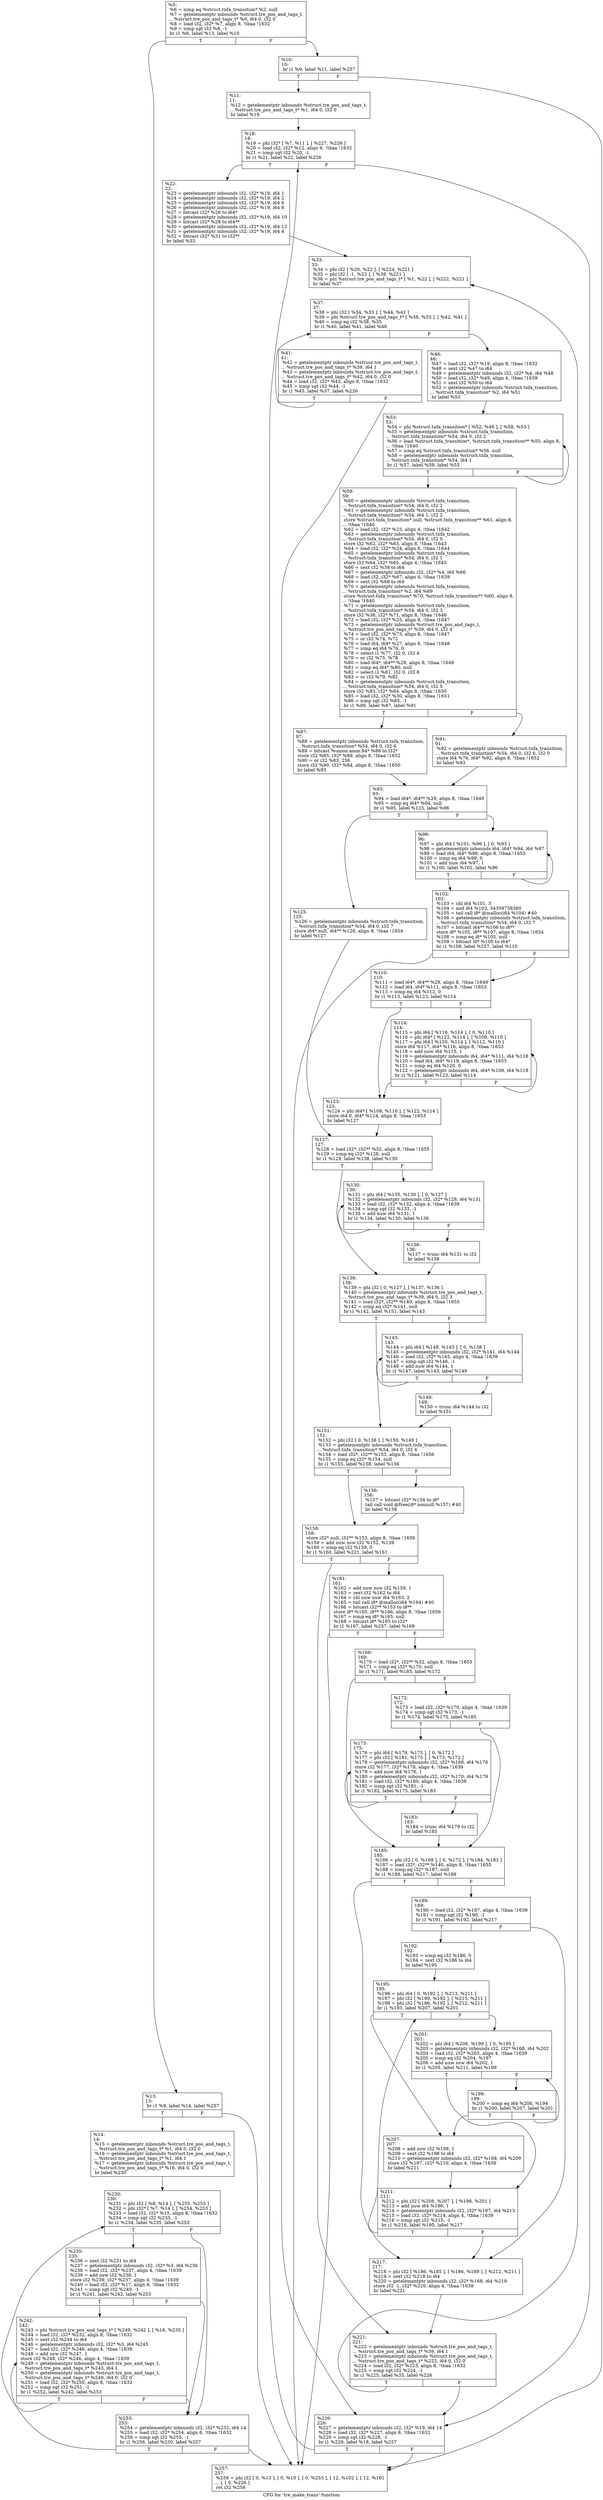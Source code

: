 digraph "CFG for 'tre_make_trans' function" {
	label="CFG for 'tre_make_trans' function";

	Node0x1964100 [shape=record,label="{%5:\l  %6 = icmp eq %struct.tnfa_transition* %2, null\l  %7 = getelementptr inbounds %struct.tre_pos_and_tags_t,\l... %struct.tre_pos_and_tags_t* %0, i64 0, i32 0\l  %8 = load i32, i32* %7, align 8, !tbaa !1632\l  %9 = icmp sgt i32 %8, -1\l  br i1 %6, label %13, label %10\l|{<s0>T|<s1>F}}"];
	Node0x1964100:s0 -> Node0x1964470;
	Node0x1964100:s1 -> Node0x19643d0;
	Node0x19643d0 [shape=record,label="{%10:\l10:                                               \l  br i1 %9, label %11, label %257\l|{<s0>T|<s1>F}}"];
	Node0x19643d0:s0 -> Node0x1964420;
	Node0x19643d0:s1 -> Node0x1965370;
	Node0x1964420 [shape=record,label="{%11:\l11:                                               \l  %12 = getelementptr inbounds %struct.tre_pos_and_tags_t,\l... %struct.tre_pos_and_tags_t* %1, i64 0, i32 0\l  br label %18\l}"];
	Node0x1964420 -> Node0x1964510;
	Node0x1964470 [shape=record,label="{%13:\l13:                                               \l  br i1 %9, label %14, label %257\l|{<s0>T|<s1>F}}"];
	Node0x1964470:s0 -> Node0x19644c0;
	Node0x1964470:s1 -> Node0x1965370;
	Node0x19644c0 [shape=record,label="{%14:\l14:                                               \l  %15 = getelementptr inbounds %struct.tre_pos_and_tags_t,\l... %struct.tre_pos_and_tags_t* %1, i64 0, i32 0\l  %16 = getelementptr inbounds %struct.tre_pos_and_tags_t,\l... %struct.tre_pos_and_tags_t* %1, i64 1\l  %17 = getelementptr inbounds %struct.tre_pos_and_tags_t,\l... %struct.tre_pos_and_tags_t* %16, i64 0, i32 0\l  br label %230\l}"];
	Node0x19644c0 -> Node0x1965230;
	Node0x1964510 [shape=record,label="{%18:\l18:                                               \l  %19 = phi i32* [ %7, %11 ], [ %227, %226 ]\l  %20 = load i32, i32* %12, align 8, !tbaa !1632\l  %21 = icmp sgt i32 %20, -1\l  br i1 %21, label %22, label %226\l|{<s0>T|<s1>F}}"];
	Node0x1964510:s0 -> Node0x1964560;
	Node0x1964510:s1 -> Node0x19651e0;
	Node0x1964560 [shape=record,label="{%22:\l22:                                               \l  %23 = getelementptr inbounds i32, i32* %19, i64 1\l  %24 = getelementptr inbounds i32, i32* %19, i64 2\l  %25 = getelementptr inbounds i32, i32* %19, i64 6\l  %26 = getelementptr inbounds i32, i32* %19, i64 8\l  %27 = bitcast i32* %26 to i64*\l  %28 = getelementptr inbounds i32, i32* %19, i64 10\l  %29 = bitcast i32* %28 to i64**\l  %30 = getelementptr inbounds i32, i32* %19, i64 12\l  %31 = getelementptr inbounds i32, i32* %19, i64 4\l  %32 = bitcast i32* %31 to i32**\l  br label %33\l}"];
	Node0x1964560 -> Node0x19645b0;
	Node0x19645b0 [shape=record,label="{%33:\l33:                                               \l  %34 = phi i32 [ %20, %22 ], [ %224, %221 ]\l  %35 = phi i32 [ -1, %22 ], [ %38, %221 ]\l  %36 = phi %struct.tre_pos_and_tags_t* [ %1, %22 ], [ %222, %221 ]\l  br label %37\l}"];
	Node0x19645b0 -> Node0x1964600;
	Node0x1964600 [shape=record,label="{%37:\l37:                                               \l  %38 = phi i32 [ %34, %33 ], [ %44, %41 ]\l  %39 = phi %struct.tre_pos_and_tags_t* [ %36, %33 ], [ %42, %41 ]\l  %40 = icmp eq i32 %38, %35\l  br i1 %40, label %41, label %46\l|{<s0>T|<s1>F}}"];
	Node0x1964600:s0 -> Node0x1964650;
	Node0x1964600:s1 -> Node0x19646a0;
	Node0x1964650 [shape=record,label="{%41:\l41:                                               \l  %42 = getelementptr inbounds %struct.tre_pos_and_tags_t,\l... %struct.tre_pos_and_tags_t* %39, i64 1\l  %43 = getelementptr inbounds %struct.tre_pos_and_tags_t,\l... %struct.tre_pos_and_tags_t* %42, i64 0, i32 0\l  %44 = load i32, i32* %43, align 8, !tbaa !1632\l  %45 = icmp sgt i32 %44, -1\l  br i1 %45, label %37, label %226\l|{<s0>T|<s1>F}}"];
	Node0x1964650:s0 -> Node0x1964600;
	Node0x1964650:s1 -> Node0x19651e0;
	Node0x19646a0 [shape=record,label="{%46:\l46:                                               \l  %47 = load i32, i32* %19, align 8, !tbaa !1632\l  %48 = sext i32 %47 to i64\l  %49 = getelementptr inbounds i32, i32* %4, i64 %48\l  %50 = load i32, i32* %49, align 4, !tbaa !1639\l  %51 = sext i32 %50 to i64\l  %52 = getelementptr inbounds %struct.tnfa_transition,\l... %struct.tnfa_transition* %2, i64 %51\l  br label %53\l}"];
	Node0x19646a0 -> Node0x19646f0;
	Node0x19646f0 [shape=record,label="{%53:\l53:                                               \l  %54 = phi %struct.tnfa_transition* [ %52, %46 ], [ %58, %53 ]\l  %55 = getelementptr inbounds %struct.tnfa_transition,\l... %struct.tnfa_transition* %54, i64 0, i32 2\l  %56 = load %struct.tnfa_transition*, %struct.tnfa_transition** %55, align 8,\l... !tbaa !1640\l  %57 = icmp eq %struct.tnfa_transition* %56, null\l  %58 = getelementptr inbounds %struct.tnfa_transition,\l... %struct.tnfa_transition* %54, i64 1\l  br i1 %57, label %59, label %53\l|{<s0>T|<s1>F}}"];
	Node0x19646f0:s0 -> Node0x1964740;
	Node0x19646f0:s1 -> Node0x19646f0;
	Node0x1964740 [shape=record,label="{%59:\l59:                                               \l  %60 = getelementptr inbounds %struct.tnfa_transition,\l... %struct.tnfa_transition* %54, i64 0, i32 2\l  %61 = getelementptr inbounds %struct.tnfa_transition,\l... %struct.tnfa_transition* %54, i64 1, i32 2\l  store %struct.tnfa_transition* null, %struct.tnfa_transition** %61, align 8,\l... !tbaa !1640\l  %62 = load i32, i32* %23, align 4, !tbaa !1642\l  %63 = getelementptr inbounds %struct.tnfa_transition,\l... %struct.tnfa_transition* %54, i64 0, i32 0\l  store i32 %62, i32* %63, align 8, !tbaa !1643\l  %64 = load i32, i32* %24, align 8, !tbaa !1644\l  %65 = getelementptr inbounds %struct.tnfa_transition,\l... %struct.tnfa_transition* %54, i64 0, i32 1\l  store i32 %64, i32* %65, align 4, !tbaa !1645\l  %66 = sext i32 %38 to i64\l  %67 = getelementptr inbounds i32, i32* %4, i64 %66\l  %68 = load i32, i32* %67, align 4, !tbaa !1639\l  %69 = sext i32 %68 to i64\l  %70 = getelementptr inbounds %struct.tnfa_transition,\l... %struct.tnfa_transition* %2, i64 %69\l  store %struct.tnfa_transition* %70, %struct.tnfa_transition** %60, align 8,\l... !tbaa !1640\l  %71 = getelementptr inbounds %struct.tnfa_transition,\l... %struct.tnfa_transition* %54, i64 0, i32 3\l  store i32 %38, i32* %71, align 8, !tbaa !1646\l  %72 = load i32, i32* %25, align 8, !tbaa !1647\l  %73 = getelementptr inbounds %struct.tre_pos_and_tags_t,\l... %struct.tre_pos_and_tags_t* %39, i64 0, i32 4\l  %74 = load i32, i32* %73, align 8, !tbaa !1647\l  %75 = or i32 %74, %72\l  %76 = load i64, i64* %27, align 8, !tbaa !1648\l  %77 = icmp eq i64 %76, 0\l  %78 = select i1 %77, i32 0, i32 4\l  %79 = or i32 %75, %78\l  %80 = load i64*, i64** %29, align 8, !tbaa !1649\l  %81 = icmp eq i64* %80, null\l  %82 = select i1 %81, i32 0, i32 8\l  %83 = or i32 %79, %82\l  %84 = getelementptr inbounds %struct.tnfa_transition,\l... %struct.tnfa_transition* %54, i64 0, i32 5\l  store i32 %83, i32* %84, align 8, !tbaa !1650\l  %85 = load i32, i32* %30, align 8, !tbaa !1651\l  %86 = icmp sgt i32 %85, -1\l  br i1 %86, label %87, label %91\l|{<s0>T|<s1>F}}"];
	Node0x1964740:s0 -> Node0x1964790;
	Node0x1964740:s1 -> Node0x19647e0;
	Node0x1964790 [shape=record,label="{%87:\l87:                                               \l  %88 = getelementptr inbounds %struct.tnfa_transition,\l... %struct.tnfa_transition* %54, i64 0, i32 6\l  %89 = bitcast %union.anon.84* %88 to i32*\l  store i32 %85, i32* %89, align 8, !tbaa !1652\l  %90 = or i32 %83, 256\l  store i32 %90, i32* %84, align 8, !tbaa !1650\l  br label %93\l}"];
	Node0x1964790 -> Node0x1964830;
	Node0x19647e0 [shape=record,label="{%91:\l91:                                               \l  %92 = getelementptr inbounds %struct.tnfa_transition,\l... %struct.tnfa_transition* %54, i64 0, i32 6, i32 0\l  store i64 %76, i64* %92, align 8, !tbaa !1652\l  br label %93\l}"];
	Node0x19647e0 -> Node0x1964830;
	Node0x1964830 [shape=record,label="{%93:\l93:                                               \l  %94 = load i64*, i64** %29, align 8, !tbaa !1649\l  %95 = icmp eq i64* %94, null\l  br i1 %95, label %125, label %96\l|{<s0>T|<s1>F}}"];
	Node0x1964830:s0 -> Node0x1964a10;
	Node0x1964830:s1 -> Node0x1964880;
	Node0x1964880 [shape=record,label="{%96:\l96:                                               \l  %97 = phi i64 [ %101, %96 ], [ 0, %93 ]\l  %98 = getelementptr inbounds i64, i64* %94, i64 %97\l  %99 = load i64, i64* %98, align 8, !tbaa !1653\l  %100 = icmp eq i64 %99, 0\l  %101 = add nuw i64 %97, 1\l  br i1 %100, label %102, label %96\l|{<s0>T|<s1>F}}"];
	Node0x1964880:s0 -> Node0x19648d0;
	Node0x1964880:s1 -> Node0x1964880;
	Node0x19648d0 [shape=record,label="{%102:\l102:                                              \l  %103 = shl i64 %101, 3\l  %104 = and i64 %103, 34359738360\l  %105 = tail call i8* @malloc(i64 %104) #40\l  %106 = getelementptr inbounds %struct.tnfa_transition,\l... %struct.tnfa_transition* %54, i64 0, i32 7\l  %107 = bitcast i64** %106 to i8**\l  store i8* %105, i8** %107, align 8, !tbaa !1654\l  %108 = icmp eq i8* %105, null\l  %109 = bitcast i8* %105 to i64*\l  br i1 %108, label %257, label %110\l|{<s0>T|<s1>F}}"];
	Node0x19648d0:s0 -> Node0x1965370;
	Node0x19648d0:s1 -> Node0x1964920;
	Node0x1964920 [shape=record,label="{%110:\l110:                                              \l  %111 = load i64*, i64** %29, align 8, !tbaa !1649\l  %112 = load i64, i64* %111, align 8, !tbaa !1653\l  %113 = icmp eq i64 %112, 0\l  br i1 %113, label %123, label %114\l|{<s0>T|<s1>F}}"];
	Node0x1964920:s0 -> Node0x19649c0;
	Node0x1964920:s1 -> Node0x1964970;
	Node0x1964970 [shape=record,label="{%114:\l114:                                              \l  %115 = phi i64 [ %118, %114 ], [ 0, %110 ]\l  %116 = phi i64* [ %122, %114 ], [ %109, %110 ]\l  %117 = phi i64 [ %120, %114 ], [ %112, %110 ]\l  store i64 %117, i64* %116, align 8, !tbaa !1653\l  %118 = add nuw i64 %115, 1\l  %119 = getelementptr inbounds i64, i64* %111, i64 %118\l  %120 = load i64, i64* %119, align 8, !tbaa !1653\l  %121 = icmp eq i64 %120, 0\l  %122 = getelementptr inbounds i64, i64* %109, i64 %118\l  br i1 %121, label %123, label %114\l|{<s0>T|<s1>F}}"];
	Node0x1964970:s0 -> Node0x19649c0;
	Node0x1964970:s1 -> Node0x1964970;
	Node0x19649c0 [shape=record,label="{%123:\l123:                                              \l  %124 = phi i64* [ %109, %110 ], [ %122, %114 ]\l  store i64 0, i64* %124, align 8, !tbaa !1653\l  br label %127\l}"];
	Node0x19649c0 -> Node0x1964a60;
	Node0x1964a10 [shape=record,label="{%125:\l125:                                              \l  %126 = getelementptr inbounds %struct.tnfa_transition,\l... %struct.tnfa_transition* %54, i64 0, i32 7\l  store i64* null, i64** %126, align 8, !tbaa !1654\l  br label %127\l}"];
	Node0x1964a10 -> Node0x1964a60;
	Node0x1964a60 [shape=record,label="{%127:\l127:                                              \l  %128 = load i32*, i32** %32, align 8, !tbaa !1655\l  %129 = icmp eq i32* %128, null\l  br i1 %129, label %138, label %130\l|{<s0>T|<s1>F}}"];
	Node0x1964a60:s0 -> Node0x1964b50;
	Node0x1964a60:s1 -> Node0x1964ab0;
	Node0x1964ab0 [shape=record,label="{%130:\l130:                                              \l  %131 = phi i64 [ %135, %130 ], [ 0, %127 ]\l  %132 = getelementptr inbounds i32, i32* %128, i64 %131\l  %133 = load i32, i32* %132, align 4, !tbaa !1639\l  %134 = icmp sgt i32 %133, -1\l  %135 = add nuw i64 %131, 1\l  br i1 %134, label %130, label %136\l|{<s0>T|<s1>F}}"];
	Node0x1964ab0:s0 -> Node0x1964ab0;
	Node0x1964ab0:s1 -> Node0x1964b00;
	Node0x1964b00 [shape=record,label="{%136:\l136:                                              \l  %137 = trunc i64 %131 to i32\l  br label %138\l}"];
	Node0x1964b00 -> Node0x1964b50;
	Node0x1964b50 [shape=record,label="{%138:\l138:                                              \l  %139 = phi i32 [ 0, %127 ], [ %137, %136 ]\l  %140 = getelementptr inbounds %struct.tre_pos_and_tags_t,\l... %struct.tre_pos_and_tags_t* %39, i64 0, i32 3\l  %141 = load i32*, i32** %140, align 8, !tbaa !1655\l  %142 = icmp eq i32* %141, null\l  br i1 %142, label %151, label %143\l|{<s0>T|<s1>F}}"];
	Node0x1964b50:s0 -> Node0x1964c40;
	Node0x1964b50:s1 -> Node0x1964ba0;
	Node0x1964ba0 [shape=record,label="{%143:\l143:                                              \l  %144 = phi i64 [ %148, %143 ], [ 0, %138 ]\l  %145 = getelementptr inbounds i32, i32* %141, i64 %144\l  %146 = load i32, i32* %145, align 4, !tbaa !1639\l  %147 = icmp sgt i32 %146, -1\l  %148 = add nuw i64 %144, 1\l  br i1 %147, label %143, label %149\l|{<s0>T|<s1>F}}"];
	Node0x1964ba0:s0 -> Node0x1964ba0;
	Node0x1964ba0:s1 -> Node0x1964bf0;
	Node0x1964bf0 [shape=record,label="{%149:\l149:                                              \l  %150 = trunc i64 %144 to i32\l  br label %151\l}"];
	Node0x1964bf0 -> Node0x1964c40;
	Node0x1964c40 [shape=record,label="{%151:\l151:                                              \l  %152 = phi i32 [ 0, %138 ], [ %150, %149 ]\l  %153 = getelementptr inbounds %struct.tnfa_transition,\l... %struct.tnfa_transition* %54, i64 0, i32 4\l  %154 = load i32*, i32** %153, align 8, !tbaa !1656\l  %155 = icmp eq i32* %154, null\l  br i1 %155, label %158, label %156\l|{<s0>T|<s1>F}}"];
	Node0x1964c40:s0 -> Node0x1964ce0;
	Node0x1964c40:s1 -> Node0x1964c90;
	Node0x1964c90 [shape=record,label="{%156:\l156:                                              \l  %157 = bitcast i32* %154 to i8*\l  tail call void @free(i8* nonnull %157) #40\l  br label %158\l}"];
	Node0x1964c90 -> Node0x1964ce0;
	Node0x1964ce0 [shape=record,label="{%158:\l158:                                              \l  store i32* null, i32** %153, align 8, !tbaa !1656\l  %159 = add nuw nsw i32 %152, %139\l  %160 = icmp eq i32 %159, 0\l  br i1 %160, label %221, label %161\l|{<s0>T|<s1>F}}"];
	Node0x1964ce0:s0 -> Node0x1965190;
	Node0x1964ce0:s1 -> Node0x1964d30;
	Node0x1964d30 [shape=record,label="{%161:\l161:                                              \l  %162 = add nuw nsw i32 %159, 1\l  %163 = zext i32 %162 to i64\l  %164 = shl nuw nsw i64 %163, 2\l  %165 = tail call i8* @malloc(i64 %164) #40\l  %166 = bitcast i32** %153 to i8**\l  store i8* %165, i8** %166, align 8, !tbaa !1656\l  %167 = icmp eq i8* %165, null\l  %168 = bitcast i8* %165 to i32*\l  br i1 %167, label %257, label %169\l|{<s0>T|<s1>F}}"];
	Node0x1964d30:s0 -> Node0x1965370;
	Node0x1964d30:s1 -> Node0x1964d80;
	Node0x1964d80 [shape=record,label="{%169:\l169:                                              \l  %170 = load i32*, i32** %32, align 8, !tbaa !1655\l  %171 = icmp eq i32* %170, null\l  br i1 %171, label %185, label %172\l|{<s0>T|<s1>F}}"];
	Node0x1964d80:s0 -> Node0x1964ec0;
	Node0x1964d80:s1 -> Node0x1964dd0;
	Node0x1964dd0 [shape=record,label="{%172:\l172:                                              \l  %173 = load i32, i32* %170, align 4, !tbaa !1639\l  %174 = icmp sgt i32 %173, -1\l  br i1 %174, label %175, label %185\l|{<s0>T|<s1>F}}"];
	Node0x1964dd0:s0 -> Node0x1964e20;
	Node0x1964dd0:s1 -> Node0x1964ec0;
	Node0x1964e20 [shape=record,label="{%175:\l175:                                              \l  %176 = phi i64 [ %179, %175 ], [ 0, %172 ]\l  %177 = phi i32 [ %181, %175 ], [ %173, %172 ]\l  %178 = getelementptr inbounds i32, i32* %168, i64 %176\l  store i32 %177, i32* %178, align 4, !tbaa !1639\l  %179 = add nuw i64 %176, 1\l  %180 = getelementptr inbounds i32, i32* %170, i64 %179\l  %181 = load i32, i32* %180, align 4, !tbaa !1639\l  %182 = icmp sgt i32 %181, -1\l  br i1 %182, label %175, label %183\l|{<s0>T|<s1>F}}"];
	Node0x1964e20:s0 -> Node0x1964e20;
	Node0x1964e20:s1 -> Node0x1964e70;
	Node0x1964e70 [shape=record,label="{%183:\l183:                                              \l  %184 = trunc i64 %179 to i32\l  br label %185\l}"];
	Node0x1964e70 -> Node0x1964ec0;
	Node0x1964ec0 [shape=record,label="{%185:\l185:                                              \l  %186 = phi i32 [ 0, %169 ], [ 0, %172 ], [ %184, %183 ]\l  %187 = load i32*, i32** %140, align 8, !tbaa !1655\l  %188 = icmp eq i32* %187, null\l  br i1 %188, label %217, label %189\l|{<s0>T|<s1>F}}"];
	Node0x1964ec0:s0 -> Node0x1965140;
	Node0x1964ec0:s1 -> Node0x1964f10;
	Node0x1964f10 [shape=record,label="{%189:\l189:                                              \l  %190 = load i32, i32* %187, align 4, !tbaa !1639\l  %191 = icmp sgt i32 %190, -1\l  br i1 %191, label %192, label %217\l|{<s0>T|<s1>F}}"];
	Node0x1964f10:s0 -> Node0x1964f60;
	Node0x1964f10:s1 -> Node0x1965140;
	Node0x1964f60 [shape=record,label="{%192:\l192:                                              \l  %193 = icmp eq i32 %186, 0\l  %194 = zext i32 %186 to i64\l  br label %195\l}"];
	Node0x1964f60 -> Node0x1964fb0;
	Node0x1964fb0 [shape=record,label="{%195:\l195:                                              \l  %196 = phi i64 [ 0, %192 ], [ %213, %211 ]\l  %197 = phi i32 [ %190, %192 ], [ %215, %211 ]\l  %198 = phi i32 [ %186, %192 ], [ %212, %211 ]\l  br i1 %193, label %207, label %201\l|{<s0>T|<s1>F}}"];
	Node0x1964fb0:s0 -> Node0x19650a0;
	Node0x1964fb0:s1 -> Node0x1965050;
	Node0x1965000 [shape=record,label="{%199:\l199:                                              \l  %200 = icmp eq i64 %206, %194\l  br i1 %200, label %207, label %201\l|{<s0>T|<s1>F}}"];
	Node0x1965000:s0 -> Node0x19650a0;
	Node0x1965000:s1 -> Node0x1965050;
	Node0x1965050 [shape=record,label="{%201:\l201:                                              \l  %202 = phi i64 [ %206, %199 ], [ 0, %195 ]\l  %203 = getelementptr inbounds i32, i32* %168, i64 %202\l  %204 = load i32, i32* %203, align 4, !tbaa !1639\l  %205 = icmp eq i32 %204, %197\l  %206 = add nuw nsw i64 %202, 1\l  br i1 %205, label %211, label %199\l|{<s0>T|<s1>F}}"];
	Node0x1965050:s0 -> Node0x19650f0;
	Node0x1965050:s1 -> Node0x1965000;
	Node0x19650a0 [shape=record,label="{%207:\l207:                                              \l  %208 = add nsw i32 %198, 1\l  %209 = sext i32 %198 to i64\l  %210 = getelementptr inbounds i32, i32* %168, i64 %209\l  store i32 %197, i32* %210, align 4, !tbaa !1639\l  br label %211\l}"];
	Node0x19650a0 -> Node0x19650f0;
	Node0x19650f0 [shape=record,label="{%211:\l211:                                              \l  %212 = phi i32 [ %208, %207 ], [ %198, %201 ]\l  %213 = add nuw i64 %196, 1\l  %214 = getelementptr inbounds i32, i32* %187, i64 %213\l  %215 = load i32, i32* %214, align 4, !tbaa !1639\l  %216 = icmp sgt i32 %215, -1\l  br i1 %216, label %195, label %217\l|{<s0>T|<s1>F}}"];
	Node0x19650f0:s0 -> Node0x1964fb0;
	Node0x19650f0:s1 -> Node0x1965140;
	Node0x1965140 [shape=record,label="{%217:\l217:                                              \l  %218 = phi i32 [ %186, %185 ], [ %186, %189 ], [ %212, %211 ]\l  %219 = sext i32 %218 to i64\l  %220 = getelementptr inbounds i32, i32* %168, i64 %219\l  store i32 -1, i32* %220, align 4, !tbaa !1639\l  br label %221\l}"];
	Node0x1965140 -> Node0x1965190;
	Node0x1965190 [shape=record,label="{%221:\l221:                                              \l  %222 = getelementptr inbounds %struct.tre_pos_and_tags_t,\l... %struct.tre_pos_and_tags_t* %39, i64 1\l  %223 = getelementptr inbounds %struct.tre_pos_and_tags_t,\l... %struct.tre_pos_and_tags_t* %222, i64 0, i32 0\l  %224 = load i32, i32* %223, align 8, !tbaa !1632\l  %225 = icmp sgt i32 %224, -1\l  br i1 %225, label %33, label %226\l|{<s0>T|<s1>F}}"];
	Node0x1965190:s0 -> Node0x19645b0;
	Node0x1965190:s1 -> Node0x19651e0;
	Node0x19651e0 [shape=record,label="{%226:\l226:                                              \l  %227 = getelementptr inbounds i32, i32* %19, i64 14\l  %228 = load i32, i32* %227, align 8, !tbaa !1632\l  %229 = icmp sgt i32 %228, -1\l  br i1 %229, label %18, label %257\l|{<s0>T|<s1>F}}"];
	Node0x19651e0:s0 -> Node0x1964510;
	Node0x19651e0:s1 -> Node0x1965370;
	Node0x1965230 [shape=record,label="{%230:\l230:                                              \l  %231 = phi i32 [ %8, %14 ], [ %255, %253 ]\l  %232 = phi i32* [ %7, %14 ], [ %254, %253 ]\l  %233 = load i32, i32* %15, align 8, !tbaa !1632\l  %234 = icmp sgt i32 %233, -1\l  br i1 %234, label %235, label %253\l|{<s0>T|<s1>F}}"];
	Node0x1965230:s0 -> Node0x1965280;
	Node0x1965230:s1 -> Node0x1965320;
	Node0x1965280 [shape=record,label="{%235:\l235:                                              \l  %236 = sext i32 %231 to i64\l  %237 = getelementptr inbounds i32, i32* %3, i64 %236\l  %238 = load i32, i32* %237, align 4, !tbaa !1639\l  %239 = add nsw i32 %238, 1\l  store i32 %239, i32* %237, align 4, !tbaa !1639\l  %240 = load i32, i32* %17, align 8, !tbaa !1632\l  %241 = icmp sgt i32 %240, -1\l  br i1 %241, label %242, label %253\l|{<s0>T|<s1>F}}"];
	Node0x1965280:s0 -> Node0x19652d0;
	Node0x1965280:s1 -> Node0x1965320;
	Node0x19652d0 [shape=record,label="{%242:\l242:                                              \l  %243 = phi %struct.tre_pos_and_tags_t* [ %249, %242 ], [ %16, %235 ]\l  %244 = load i32, i32* %232, align 8, !tbaa !1632\l  %245 = sext i32 %244 to i64\l  %246 = getelementptr inbounds i32, i32* %3, i64 %245\l  %247 = load i32, i32* %246, align 4, !tbaa !1639\l  %248 = add nsw i32 %247, 1\l  store i32 %248, i32* %246, align 4, !tbaa !1639\l  %249 = getelementptr inbounds %struct.tre_pos_and_tags_t,\l... %struct.tre_pos_and_tags_t* %243, i64 1\l  %250 = getelementptr inbounds %struct.tre_pos_and_tags_t,\l... %struct.tre_pos_and_tags_t* %249, i64 0, i32 0\l  %251 = load i32, i32* %250, align 8, !tbaa !1632\l  %252 = icmp sgt i32 %251, -1\l  br i1 %252, label %242, label %253\l|{<s0>T|<s1>F}}"];
	Node0x19652d0:s0 -> Node0x19652d0;
	Node0x19652d0:s1 -> Node0x1965320;
	Node0x1965320 [shape=record,label="{%253:\l253:                                              \l  %254 = getelementptr inbounds i32, i32* %232, i64 14\l  %255 = load i32, i32* %254, align 8, !tbaa !1632\l  %256 = icmp sgt i32 %255, -1\l  br i1 %256, label %230, label %257\l|{<s0>T|<s1>F}}"];
	Node0x1965320:s0 -> Node0x1965230;
	Node0x1965320:s1 -> Node0x1965370;
	Node0x1965370 [shape=record,label="{%257:\l257:                                              \l  %258 = phi i32 [ 0, %13 ], [ 0, %10 ], [ 0, %253 ], [ 12, %102 ], [ 12, %161\l... ], [ 0, %226 ]\l  ret i32 %258\l}"];
}
